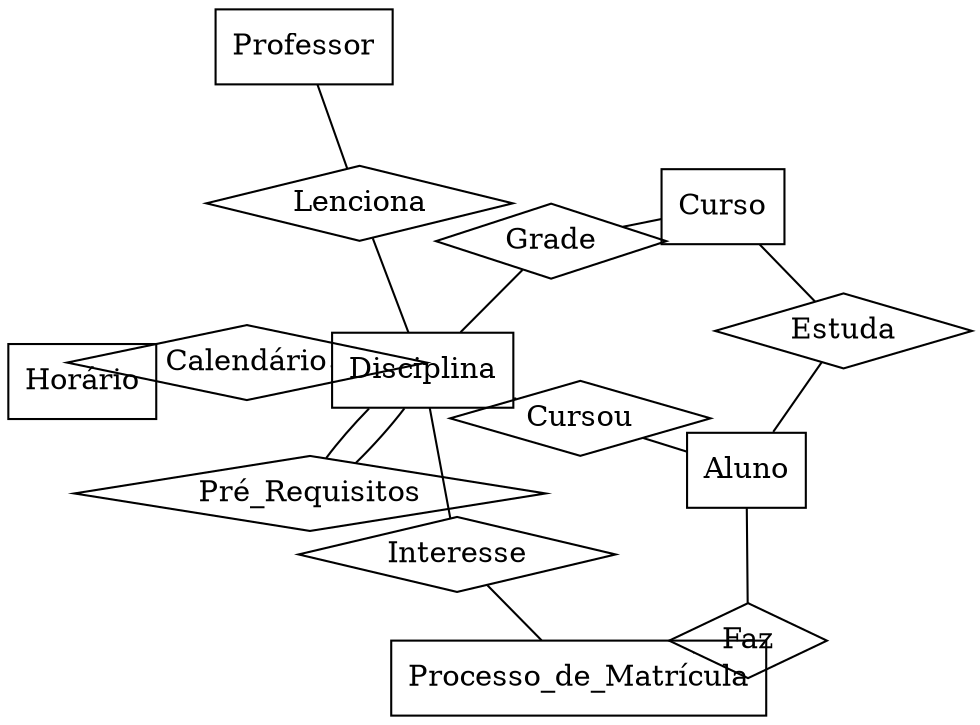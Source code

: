 graph diagramaER {
 	layout = neato
	//Entidades
	Aluno [shape = record]
	Processo_de_Matrícula [shape = record]
	Disciplina [shape = record]
	Horário [shape = record]
	Professor [shape = record]
	Curso [shape = record]
	//relacionemetno
	Cursou [shape = diamond]
	Faz [shape = diamond]
	Interesse [shape = diamond]
	Pré_Requisitos [shape = diamond]
	Lenciona [shape = diamond]
	Calendário [shape = diamond]
	Estuda [shape = diamond]
	Grade [shape = diamond]
	//ligação
	Aluno -- Faz -- Processo_de_Matrícula 
	Processo_de_Matrícula -- Interesse -- Disciplina
	Disciplina -- Grade -- Curso 
	Curso -- Estuda -- Aluno
	Aluno -- Cursou -- Disciplina
	Disciplina -- Lenciona -- Professor
	Disciplina -- Pré_Requisitos -- Disciplina
	Disciplina-- Calendário -- Horário


}
